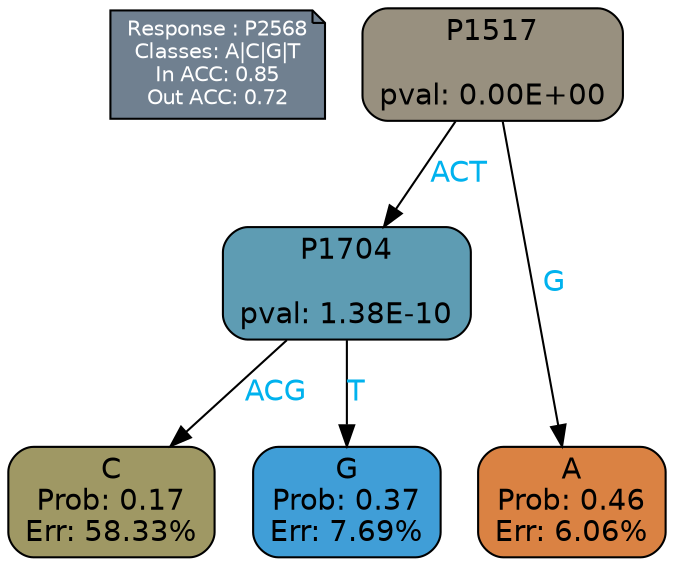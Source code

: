digraph Tree {
node [shape=box, style="filled, rounded", color="black", fontname=helvetica] ;
graph [ranksep=equally, splines=polylines, bgcolor=transparent, dpi=600] ;
edge [fontname=helvetica] ;
LEGEND [label="Response : P2568
Classes: A|C|G|T
In ACC: 0.85
Out ACC: 0.72
",shape=note,align=left,style=filled,fillcolor="slategray",fontcolor="white",fontsize=10];1 [label="P1517

pval: 0.00E+00", fillcolor="#98907f"] ;
2 [label="P1704

pval: 1.38E-10", fillcolor="#5e9cb3"] ;
3 [label="C
Prob: 0.17
Err: 58.33%", fillcolor="#9f9864"] ;
4 [label="G
Prob: 0.37
Err: 7.69%", fillcolor="#409ed7"] ;
5 [label="A
Prob: 0.46
Err: 6.06%", fillcolor="#da8243"] ;
1 -> 2 [label="ACT",fontcolor=deepskyblue2] ;
1 -> 5 [label="G",fontcolor=deepskyblue2] ;
2 -> 3 [label="ACG",fontcolor=deepskyblue2] ;
2 -> 4 [label="T",fontcolor=deepskyblue2] ;
{rank = same; 3;4;5;}{rank = same; LEGEND;1;}}